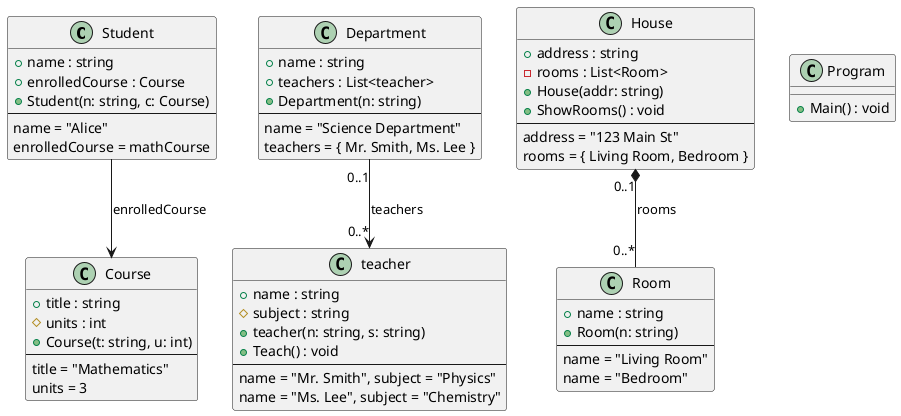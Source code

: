 @startuml

class Student {
  +name : string
  +enrolledCourse : Course
  +Student(n: string, c: Course)
  --
  name = "Alice"
  enrolledCourse = mathCourse
}

class Course {
  +title : string
  #units : int
  +Course(t: string, u: int)
  --
  title = "Mathematics"
  units = 3
}

class Department {
  +name : string
  +teachers : List<teacher>
  +Department(n: string)
  --
  name = "Science Department"
  teachers = { Mr. Smith, Ms. Lee }
}

class teacher {
  +name : string
  #subject : string
  +teacher(n: string, s: string)
  +Teach() : void
  --
  name = "Mr. Smith", subject = "Physics"
  name = "Ms. Lee", subject = "Chemistry"
}

class House {
  +address : string
  -rooms : List<Room>
  +House(addr: string)
  +ShowRooms() : void
  --
  address = "123 Main St"
  rooms = { Living Room, Bedroom }
}

class Room {
  +name : string
  +Room(n: string)
  --
  name = "Living Room"
  name = "Bedroom"
}

class Program {
  +Main() : void
}

Student --> Course : enrolledCourse
Department "0..1" --> "0..*" teacher : teachers
House "0..1" *-- "0..*" Room : rooms

@enduml
